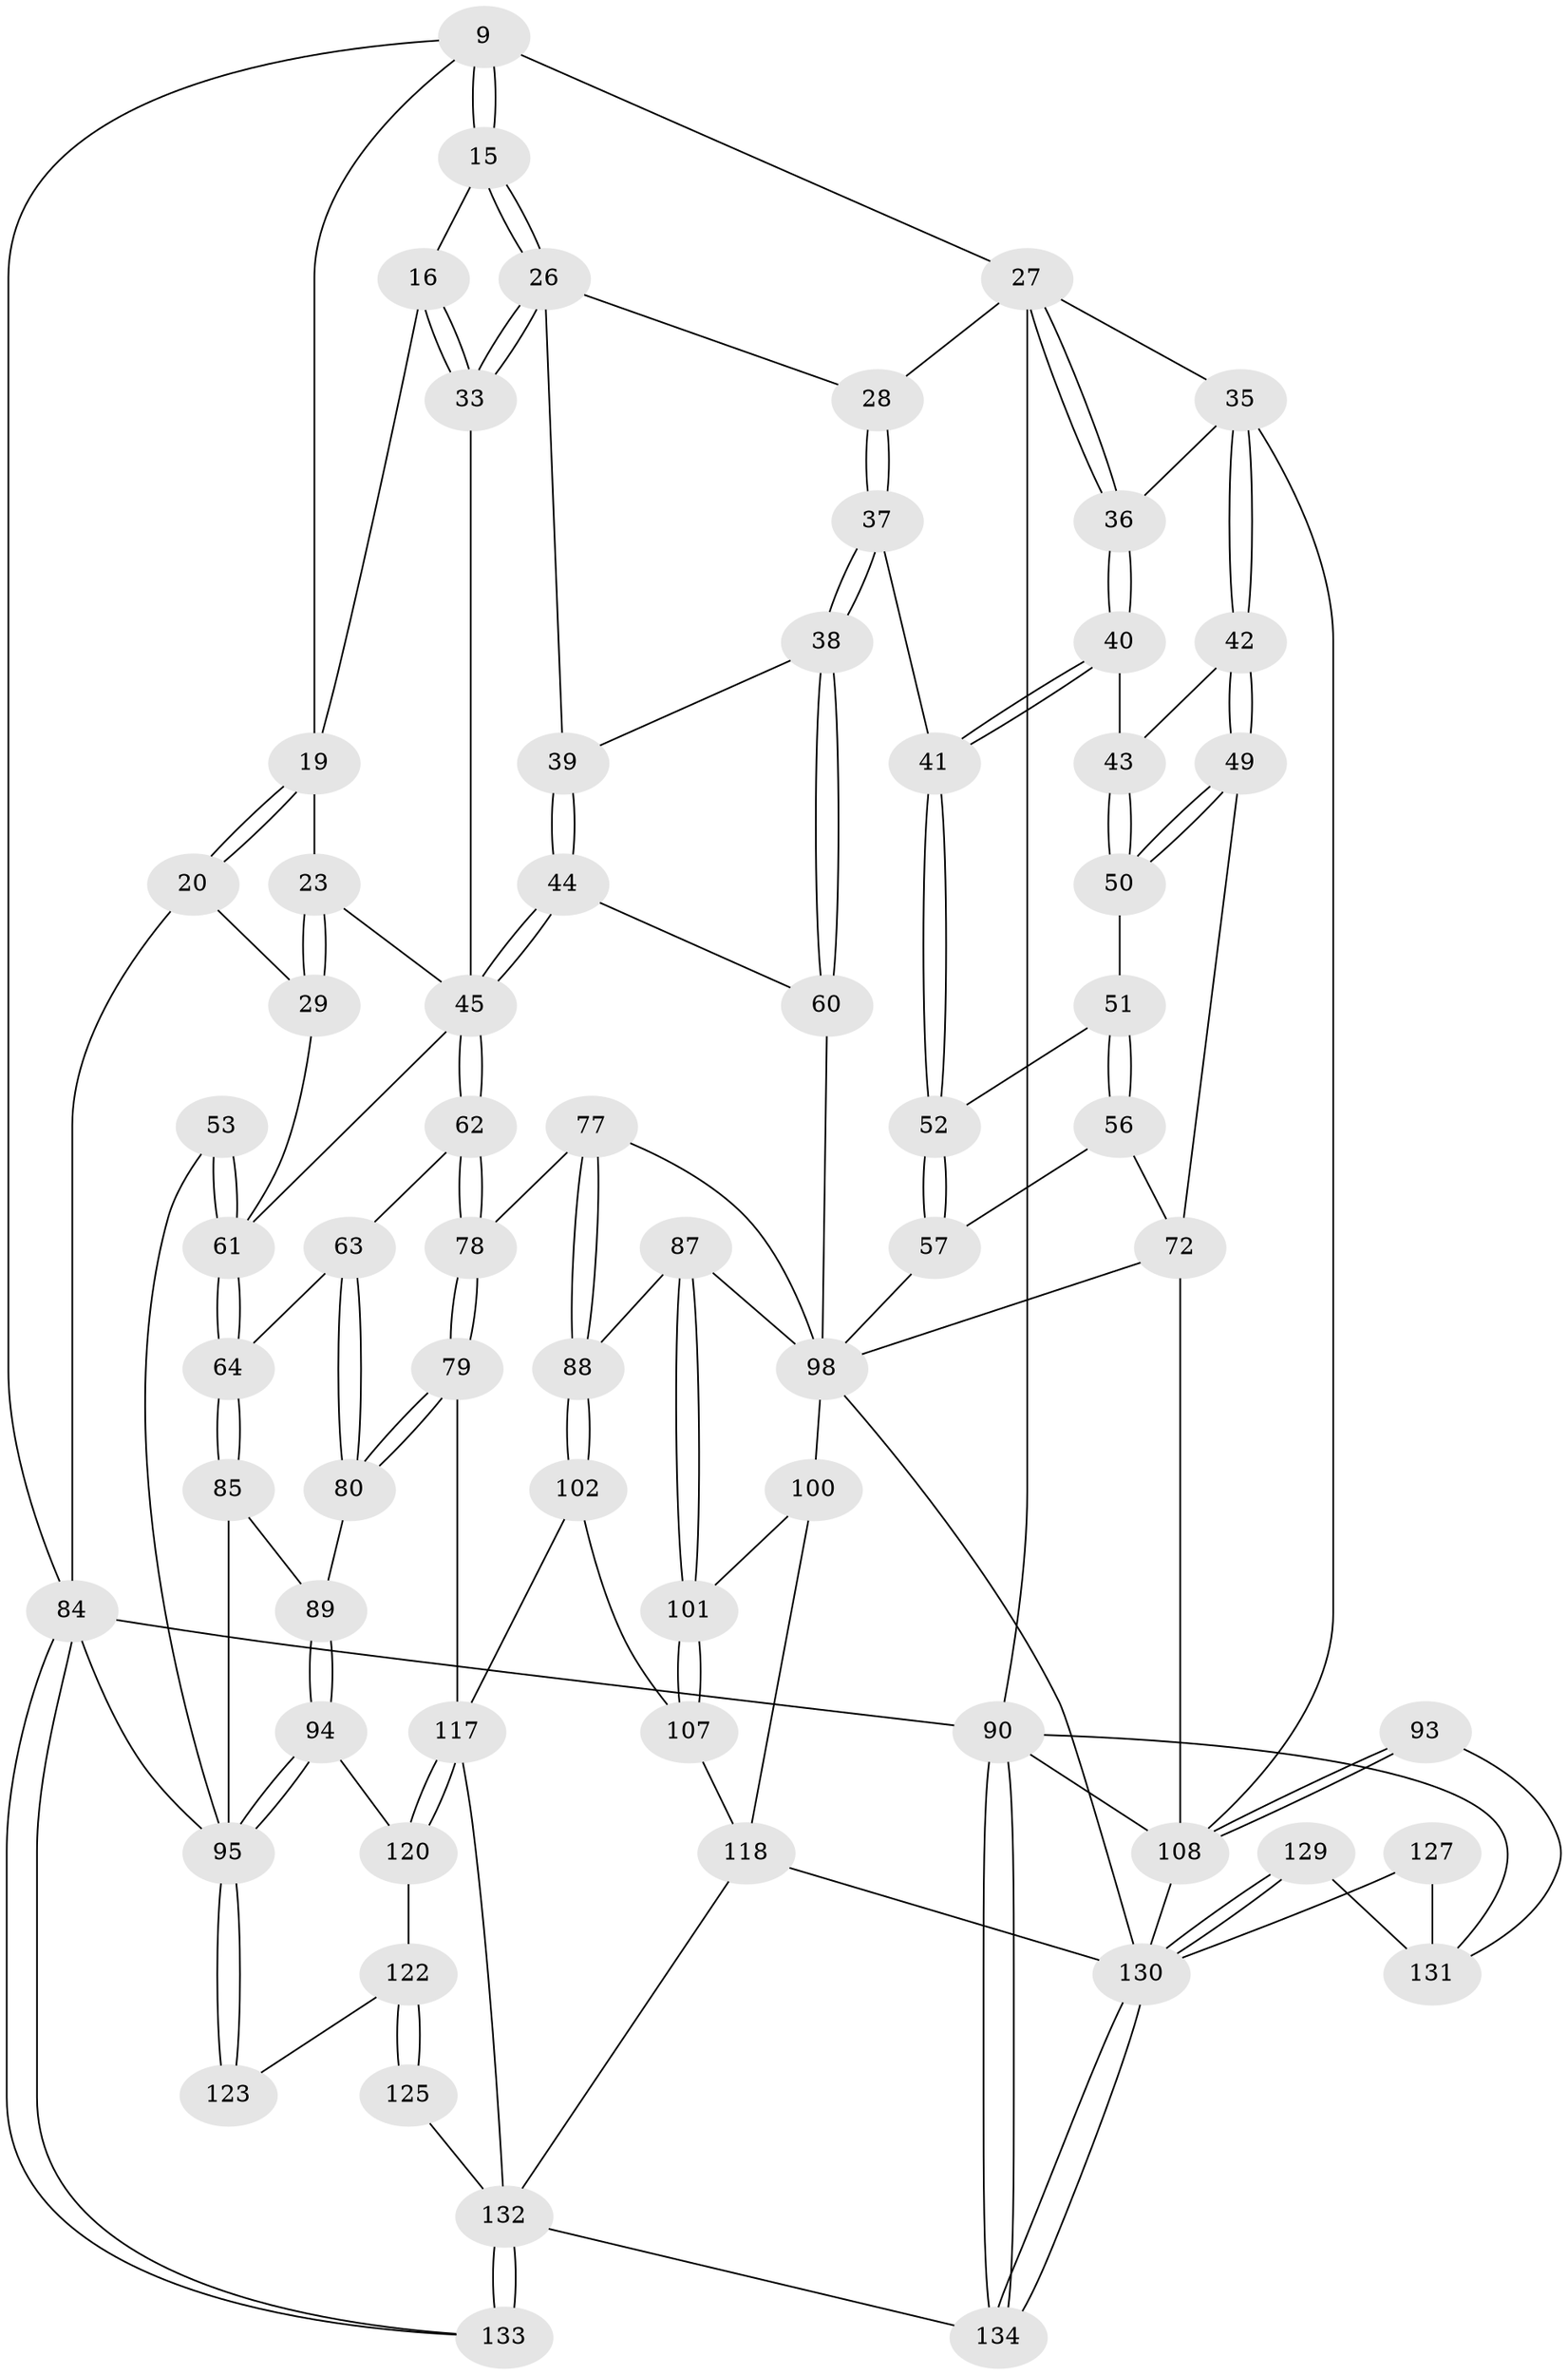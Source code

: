 // original degree distribution, {3: 0.022388059701492536, 4: 0.22388059701492538, 5: 0.5298507462686567, 6: 0.22388059701492538}
// Generated by graph-tools (version 1.1) at 2025/01/03/09/25 05:01:54]
// undirected, 67 vertices, 156 edges
graph export_dot {
graph [start="1"]
  node [color=gray90,style=filled];
  9 [pos="+0.38052704595580455+0.06153579822675985",super="+6"];
  15 [pos="+0.3397543242520045+0.09934872233670856"];
  16 [pos="+0.2993172543210606+0.10869371441665979"];
  19 [pos="+0.1385788075638527+0.12351444922720915",super="+18"];
  20 [pos="+0.09078247208005114+0.16814177683536927"];
  23 [pos="+0.21412182730813747+0.12398326922622827",super="+22"];
  26 [pos="+0.3719124349494676+0.20696804019144133",super="+25"];
  27 [pos="+0.6782438662714362+0.13254652467041697",super="+11+8+10"];
  28 [pos="+0.5371980215250275+0.2038264483697721",super="+24"];
  29 [pos="+0.13665567417085525+0.23523955803922514"];
  33 [pos="+0.2753251584796651+0.27116221558113307"];
  35 [pos="+0.8448702076400354+0.18606005298350925",super="+14"];
  36 [pos="+0.6869735688619303+0.14313463729445655"];
  37 [pos="+0.5626135840181847+0.31175037215752177"];
  38 [pos="+0.5078845880855669+0.3339474295980928"];
  39 [pos="+0.43224361613724743+0.3109515340174849"];
  40 [pos="+0.6826797550850752+0.22126022540013063"];
  41 [pos="+0.5820006750636176+0.32011479526884123"];
  42 [pos="+0.8017191365483803+0.28389727045918156"];
  43 [pos="+0.6958834784399396+0.25797310437578336"];
  44 [pos="+0.3730402567139804+0.3643472812726305"];
  45 [pos="+0.31738359968745977+0.3932231528912536",super="+34"];
  49 [pos="+0.7854914873022714+0.3760154876536624"];
  50 [pos="+0.7041088554104831+0.30143929652580276"];
  51 [pos="+0.6669872339499969+0.3326729584216025"];
  52 [pos="+0.6102733795514634+0.3599512240897155"];
  53 [pos="+0.004459774751245765+0.3059295951258567"];
  56 [pos="+0.7048512601691413+0.3942811539210145"];
  57 [pos="+0.6107691829233634+0.36525819472108473"];
  60 [pos="+0.5111697177321582+0.4242529121725893"];
  61 [pos="+0.09906035667495602+0.47327645093750953",super="+31+32"];
  62 [pos="+0.3140070871790539+0.4169400174005663"];
  63 [pos="+0.23764343369824228+0.45475679452641876"];
  64 [pos="+0.09916559183516149+0.4783680753206163"];
  72 [pos="+0.8083240634149327+0.5278364108277412",super="+68+69+67"];
  77 [pos="+0.44111075507892317+0.5449897737349688"];
  78 [pos="+0.38576414023141553+0.5396099805386426"];
  79 [pos="+0.33216273442404043+0.6178681841534329"];
  80 [pos="+0.22420555485673757+0.587746945157434"];
  84 [pos="+0+1",super="+4+21"];
  85 [pos="+0.07574753460829017+0.5081367730343782"];
  87 [pos="+0.48270408113659236+0.5920402472766851"];
  88 [pos="+0.4708262994970294+0.5863787885311729"];
  89 [pos="+0.1783602478776521+0.5981946073739881"];
  90 [pos="+1+1",super="+3"];
  93 [pos="+1+0.7707920844593439"];
  94 [pos="+0.16379120062039343+0.737840070582308"];
  95 [pos="+0.06697065541451977+0.7522149777558769",super="+82+83"];
  98 [pos="+0.7234763417327962+0.5445304391396664",super="+70+71+58+59+86"];
  100 [pos="+0.6111515012877453+0.6245657076870195",super="+99"];
  101 [pos="+0.5621677632370621+0.6624487362012125"];
  102 [pos="+0.4723229222999458+0.6900946097361036"];
  107 [pos="+0.5521045333795201+0.7123402500169104"];
  108 [pos="+0.9538449993306451+0.6863761037242456",super="+75+73+76"];
  117 [pos="+0.3365311154939035+0.9080306165041686",super="+104+103+96"];
  118 [pos="+0.6224290248333586+0.8433796082810907",super="+112+113+111"];
  120 [pos="+0.20638712157873645+0.8063539105560268",super="+97"];
  122 [pos="+0.0956245346555564+0.9043059431993539",super="+121"];
  123 [pos="+0.08465089445062082+0.899866584200638"];
  125 [pos="+0.2113790497542401+0.984987783455725"];
  127 [pos="+0.8882044874276037+0.8061667139643109"];
  129 [pos="+0.8173007560979465+0.9765910003330298"];
  130 [pos="+0.7244962977151844+1",super="+126+110+109+106"];
  131 [pos="+0.9550630293352854+0.9550946175522179",super="+128+92"];
  132 [pos="+0.4513067438768008+1",super="+119+124"];
  133 [pos="+0.32400552495409324+1"];
  134 [pos="+0.7162369373048931+1"];
  9 -- 15;
  9 -- 15;
  9 -- 19;
  9 -- 84;
  9 -- 27;
  15 -- 16;
  15 -- 26;
  15 -- 26;
  16 -- 33;
  16 -- 33;
  16 -- 19;
  19 -- 20;
  19 -- 20;
  19 -- 23 [weight=2];
  20 -- 29;
  20 -- 84;
  23 -- 29;
  23 -- 29;
  23 -- 45;
  26 -- 33;
  26 -- 33;
  26 -- 28;
  26 -- 39;
  27 -- 28 [weight=2];
  27 -- 36;
  27 -- 36;
  27 -- 90 [weight=2];
  27 -- 35;
  28 -- 37;
  28 -- 37;
  29 -- 61;
  33 -- 45;
  35 -- 36;
  35 -- 42;
  35 -- 42;
  35 -- 108;
  36 -- 40;
  36 -- 40;
  37 -- 38;
  37 -- 38;
  37 -- 41;
  38 -- 39;
  38 -- 60;
  38 -- 60;
  39 -- 44;
  39 -- 44;
  40 -- 41;
  40 -- 41;
  40 -- 43;
  41 -- 52;
  41 -- 52;
  42 -- 43;
  42 -- 49;
  42 -- 49;
  43 -- 50;
  43 -- 50;
  44 -- 45;
  44 -- 45;
  44 -- 60;
  45 -- 62;
  45 -- 62;
  45 -- 61;
  49 -- 50;
  49 -- 50;
  49 -- 72;
  50 -- 51;
  51 -- 52;
  51 -- 56;
  51 -- 56;
  52 -- 57;
  52 -- 57;
  53 -- 61 [weight=2];
  53 -- 61;
  53 -- 95;
  56 -- 57;
  56 -- 72;
  57 -- 98;
  60 -- 98;
  61 -- 64;
  61 -- 64;
  62 -- 63;
  62 -- 78;
  62 -- 78;
  63 -- 64;
  63 -- 80;
  63 -- 80;
  64 -- 85;
  64 -- 85;
  72 -- 98;
  72 -- 108 [weight=5];
  77 -- 78;
  77 -- 88;
  77 -- 88;
  77 -- 98;
  78 -- 79;
  78 -- 79;
  79 -- 80;
  79 -- 80;
  79 -- 117;
  80 -- 89;
  84 -- 133;
  84 -- 133;
  84 -- 90 [weight=2];
  84 -- 95 [weight=2];
  85 -- 89;
  85 -- 95;
  87 -- 88;
  87 -- 101;
  87 -- 101;
  87 -- 98;
  88 -- 102;
  88 -- 102;
  89 -- 94;
  89 -- 94;
  90 -- 134;
  90 -- 134;
  90 -- 131;
  90 -- 108;
  93 -- 108 [weight=2];
  93 -- 108;
  93 -- 131;
  94 -- 95;
  94 -- 95;
  94 -- 120;
  95 -- 123 [weight=2];
  95 -- 123;
  98 -- 130;
  98 -- 100 [weight=2];
  100 -- 101;
  100 -- 118;
  101 -- 107;
  101 -- 107;
  102 -- 107;
  102 -- 117;
  107 -- 118;
  108 -- 130 [weight=2];
  117 -- 120 [weight=2];
  117 -- 120;
  117 -- 132 [weight=2];
  118 -- 132 [weight=2];
  118 -- 130 [weight=2];
  120 -- 122;
  122 -- 123;
  122 -- 125 [weight=2];
  122 -- 125;
  125 -- 132;
  127 -- 131 [weight=2];
  127 -- 130;
  129 -- 130;
  129 -- 130;
  129 -- 131 [weight=2];
  130 -- 134;
  130 -- 134;
  132 -- 133 [weight=2];
  132 -- 133;
  132 -- 134;
}

